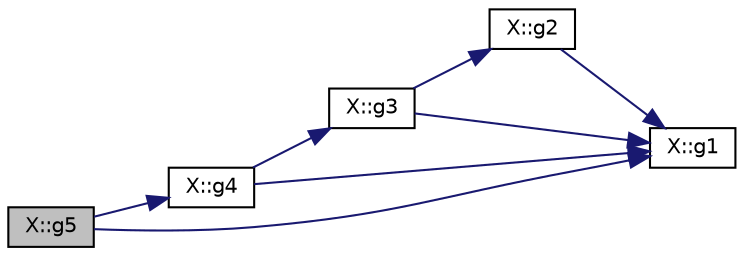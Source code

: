 digraph "X::g5"
{
  edge [fontname="Helvetica",fontsize="10",labelfontname="Helvetica",labelfontsize="10"];
  node [fontname="Helvetica",fontsize="10",shape=record];
  rankdir="LR";
  Node759 [label="X::g5",height=0.2,width=0.4,color="black", fillcolor="grey75", style="filled", fontcolor="black"];
  Node759 -> Node760 [color="midnightblue",fontsize="10",style="solid",fontname="Helvetica"];
  Node760 [label="X::g4",height=0.2,width=0.4,color="black", fillcolor="white", style="filled",URL="$d9/d80/struct_x.html#a081a2b301c04ca42694c3af39e40f852"];
  Node760 -> Node761 [color="midnightblue",fontsize="10",style="solid",fontname="Helvetica"];
  Node761 [label="X::g3",height=0.2,width=0.4,color="black", fillcolor="white", style="filled",URL="$d9/d80/struct_x.html#a923c2a96359512bbd6fb1ab2b18f561f"];
  Node761 -> Node762 [color="midnightblue",fontsize="10",style="solid",fontname="Helvetica"];
  Node762 [label="X::g2",height=0.2,width=0.4,color="black", fillcolor="white", style="filled",URL="$d9/d80/struct_x.html#a2a3a78dcc50deb66ef66849085fb838a"];
  Node762 -> Node763 [color="midnightblue",fontsize="10",style="solid",fontname="Helvetica"];
  Node763 [label="X::g1",height=0.2,width=0.4,color="black", fillcolor="white", style="filled",URL="$d9/d80/struct_x.html#a97aa20c915c28fdea9a2d7ad3d2dc9fa"];
  Node761 -> Node763 [color="midnightblue",fontsize="10",style="solid",fontname="Helvetica"];
  Node760 -> Node763 [color="midnightblue",fontsize="10",style="solid",fontname="Helvetica"];
  Node759 -> Node763 [color="midnightblue",fontsize="10",style="solid",fontname="Helvetica"];
}
